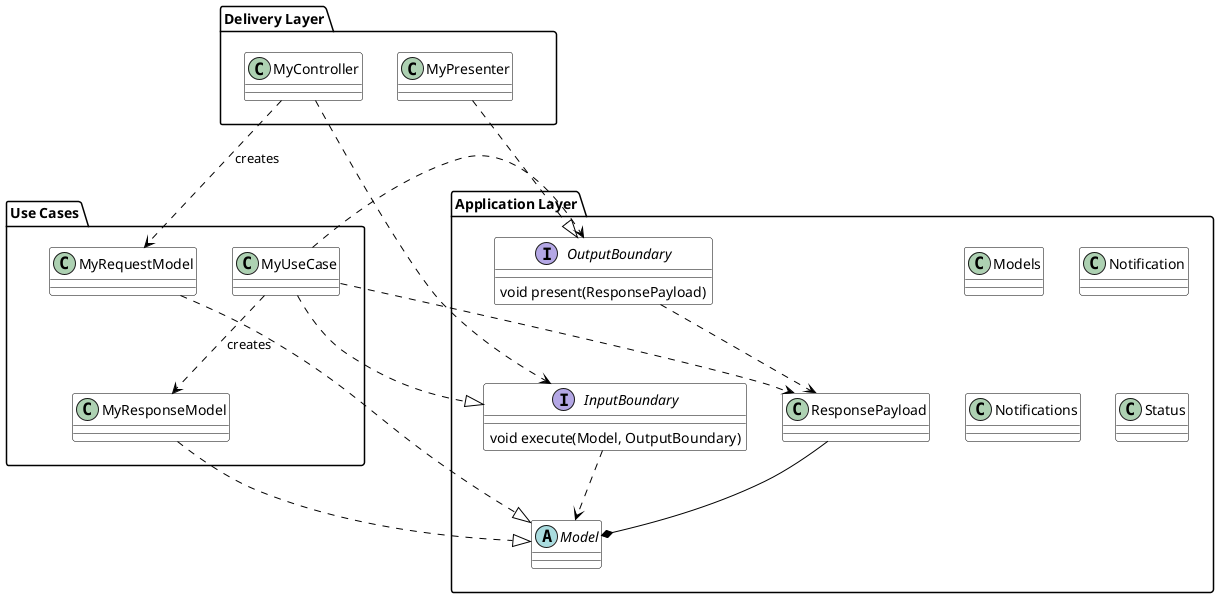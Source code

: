 @startuml

skinparam classBackgroundColor white
skinparam classArrowColor black
skinparam classBorderColor black
skinparam packageStyle rectangle


package "Application Layer" <<Folder>>
{
    interface InputBoundary
    abstract class Model
    class Models
    class Notification
    class Notifications
    interface OutputBoundary
    class ResponsePayload
    class Status

    InputBoundary : void execute(Model, OutputBoundary)
    OutputBoundary : void present(ResponsePayload)

    InputBoundary ..> Model
    OutputBoundary ..> ResponsePayload

    ResponsePayload --* Model
}

package "Use Cases" <<Folder>>
{
    class MyUseCase
    class MyRequestModel
    class MyResponseModel

    MyRequestModel ..|> Model
    MyResponseModel ..|> Model

    MyUseCase ..|> InputBoundary
    MyUseCase ..> OutputBoundary
    MyUseCase ..> ResponsePayload

    MyUseCase ..> MyResponseModel : creates
}

package "Delivery Layer" <<Folder>>
{
    class MyController
    class MyPresenter

    MyController ..> InputBoundary
    MyPresenter ..|> OutputBoundary

    MyController ..> MyRequestModel : creates
}


"Delivery Layer" -[hidden]right-> "Application Layer"
"Application Layer" -[hidden]right-> "Use Cases"



@enduml

